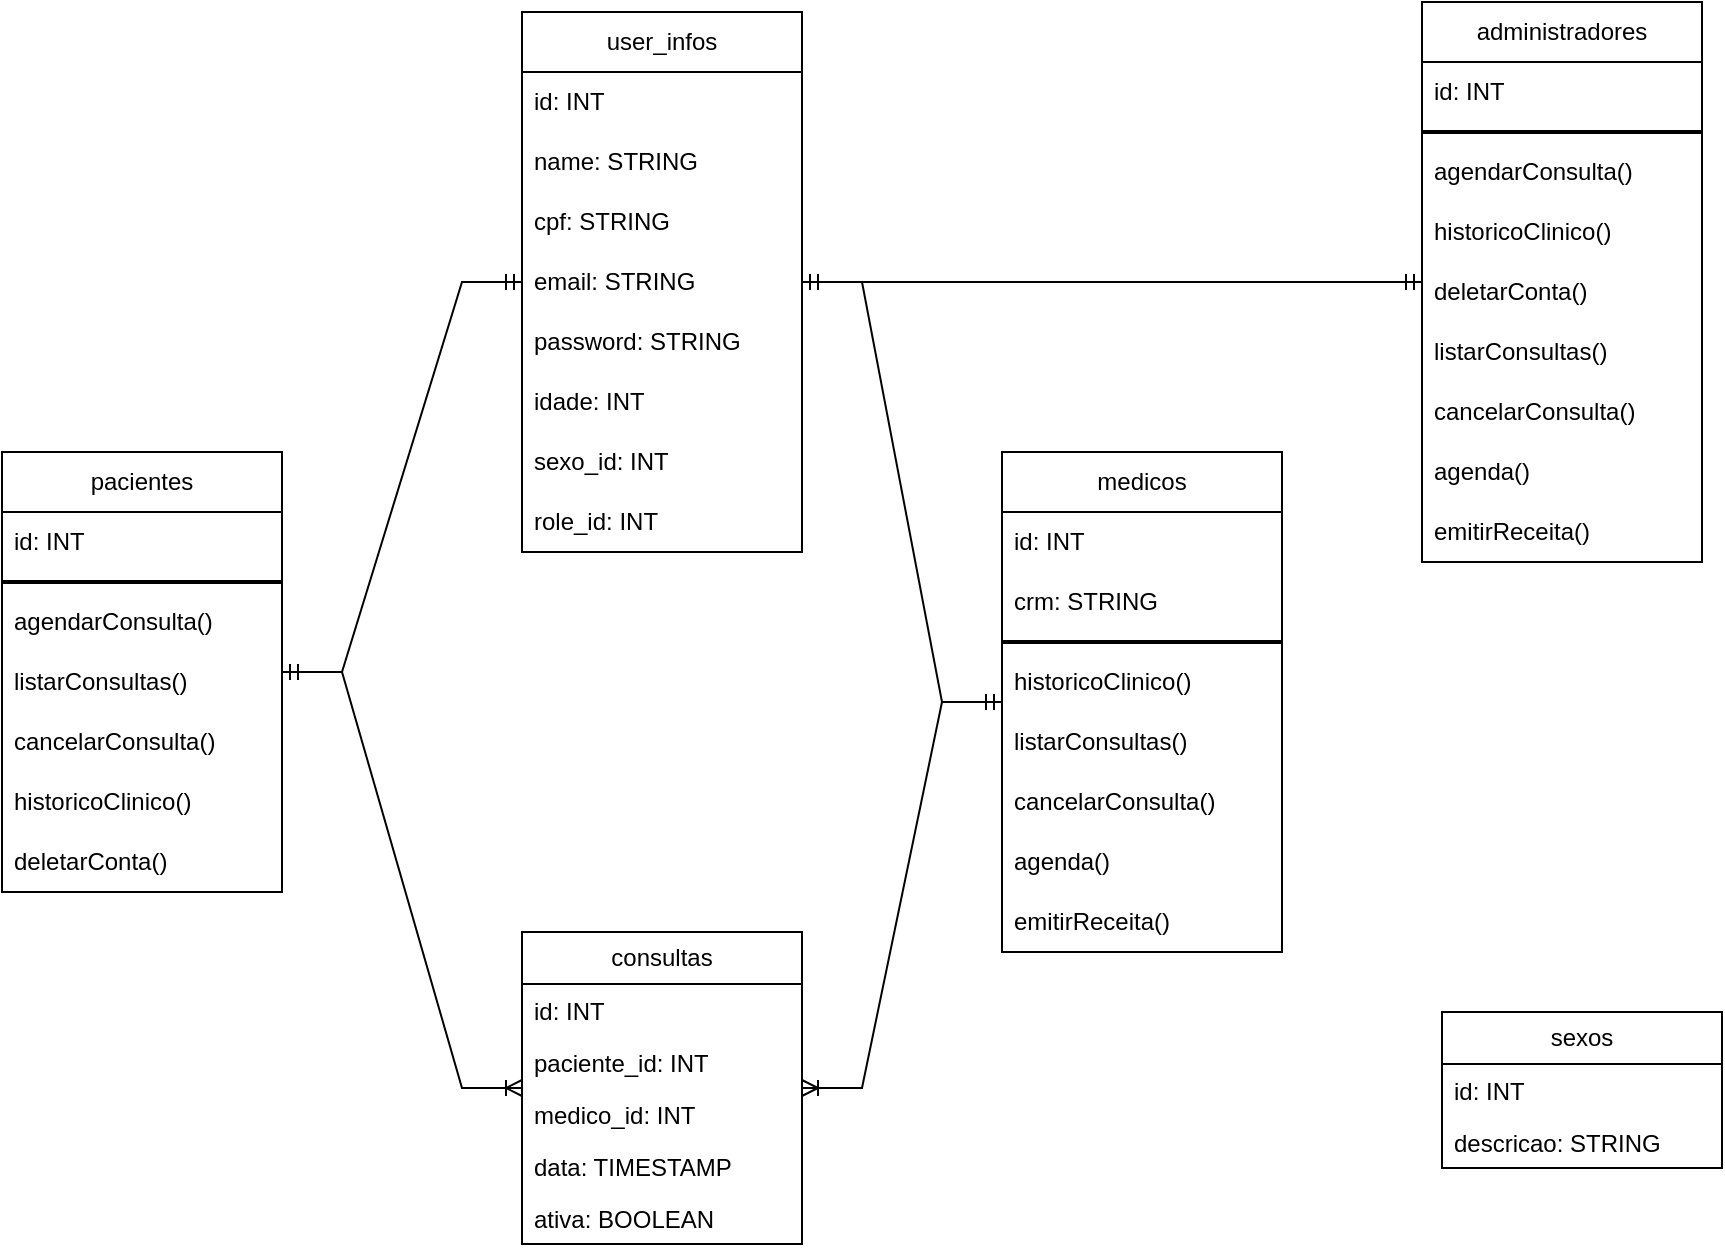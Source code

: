 <mxfile version="27.0.6">
  <diagram name="Page-1" id="pZWq86WVHsPxYU8sGPRG">
    <mxGraphModel dx="1426" dy="795" grid="1" gridSize="10" guides="1" tooltips="1" connect="1" arrows="1" fold="1" page="1" pageScale="1" pageWidth="1920" pageHeight="1200" math="0" shadow="0">
      <root>
        <mxCell id="0" />
        <mxCell id="1" parent="0" />
        <mxCell id="VoGr07nbjzAvGtejG4YY-27" value="pacientes" style="swimlane;fontStyle=0;childLayout=stackLayout;horizontal=1;startSize=30;horizontalStack=0;resizeParent=1;resizeParentMax=0;resizeLast=0;collapsible=1;marginBottom=0;whiteSpace=wrap;html=1;" parent="1" vertex="1">
          <mxGeometry x="90" y="300" width="140" height="220" as="geometry" />
        </mxCell>
        <mxCell id="VoGr07nbjzAvGtejG4YY-28" value="id: INT" style="text;strokeColor=none;fillColor=none;align=left;verticalAlign=middle;spacingLeft=4;spacingRight=4;overflow=hidden;points=[[0,0.5],[1,0.5]];portConstraint=eastwest;rotatable=0;whiteSpace=wrap;html=1;" parent="VoGr07nbjzAvGtejG4YY-27" vertex="1">
          <mxGeometry y="30" width="140" height="30" as="geometry" />
        </mxCell>
        <mxCell id="VoGr07nbjzAvGtejG4YY-35" value="" style="line;strokeWidth=2;html=1;" parent="VoGr07nbjzAvGtejG4YY-27" vertex="1">
          <mxGeometry y="60" width="140" height="10" as="geometry" />
        </mxCell>
        <mxCell id="VoGr07nbjzAvGtejG4YY-34" value="agendarConsulta()" style="text;strokeColor=none;fillColor=none;align=left;verticalAlign=middle;spacingLeft=4;spacingRight=4;overflow=hidden;points=[[0,0.5],[1,0.5]];portConstraint=eastwest;rotatable=0;whiteSpace=wrap;html=1;" parent="VoGr07nbjzAvGtejG4YY-27" vertex="1">
          <mxGeometry y="70" width="140" height="30" as="geometry" />
        </mxCell>
        <mxCell id="VoGr07nbjzAvGtejG4YY-36" value="listarConsultas()" style="text;strokeColor=none;fillColor=none;align=left;verticalAlign=middle;spacingLeft=4;spacingRight=4;overflow=hidden;points=[[0,0.5],[1,0.5]];portConstraint=eastwest;rotatable=0;whiteSpace=wrap;html=1;" parent="VoGr07nbjzAvGtejG4YY-27" vertex="1">
          <mxGeometry y="100" width="140" height="30" as="geometry" />
        </mxCell>
        <mxCell id="VoGr07nbjzAvGtejG4YY-37" value="cancelarConsulta()" style="text;strokeColor=none;fillColor=none;align=left;verticalAlign=middle;spacingLeft=4;spacingRight=4;overflow=hidden;points=[[0,0.5],[1,0.5]];portConstraint=eastwest;rotatable=0;whiteSpace=wrap;html=1;" parent="VoGr07nbjzAvGtejG4YY-27" vertex="1">
          <mxGeometry y="130" width="140" height="30" as="geometry" />
        </mxCell>
        <mxCell id="8RClp5dHiq34Oh_dBMNy-41" value="historicoClinico()" style="text;strokeColor=none;fillColor=none;align=left;verticalAlign=middle;spacingLeft=4;spacingRight=4;overflow=hidden;points=[[0,0.5],[1,0.5]];portConstraint=eastwest;rotatable=0;whiteSpace=wrap;html=1;" parent="VoGr07nbjzAvGtejG4YY-27" vertex="1">
          <mxGeometry y="160" width="140" height="30" as="geometry" />
        </mxCell>
        <mxCell id="HasBtLCdQ_FY71awDlv0-5" value="deletarConta()" style="text;strokeColor=none;fillColor=none;align=left;verticalAlign=middle;spacingLeft=4;spacingRight=4;overflow=hidden;points=[[0,0.5],[1,0.5]];portConstraint=eastwest;rotatable=0;whiteSpace=wrap;html=1;" parent="VoGr07nbjzAvGtejG4YY-27" vertex="1">
          <mxGeometry y="190" width="140" height="30" as="geometry" />
        </mxCell>
        <mxCell id="VoGr07nbjzAvGtejG4YY-38" value="medicos" style="swimlane;fontStyle=0;childLayout=stackLayout;horizontal=1;startSize=30;horizontalStack=0;resizeParent=1;resizeParentMax=0;resizeLast=0;collapsible=1;marginBottom=0;whiteSpace=wrap;html=1;" parent="1" vertex="1">
          <mxGeometry x="590" y="300" width="140" height="250" as="geometry" />
        </mxCell>
        <mxCell id="VoGr07nbjzAvGtejG4YY-39" value="id: INT" style="text;strokeColor=none;fillColor=none;align=left;verticalAlign=middle;spacingLeft=4;spacingRight=4;overflow=hidden;points=[[0,0.5],[1,0.5]];portConstraint=eastwest;rotatable=0;whiteSpace=wrap;html=1;" parent="VoGr07nbjzAvGtejG4YY-38" vertex="1">
          <mxGeometry y="30" width="140" height="30" as="geometry" />
        </mxCell>
        <mxCell id="VoGr07nbjzAvGtejG4YY-49" value="crm: STRING" style="text;strokeColor=none;fillColor=none;align=left;verticalAlign=middle;spacingLeft=4;spacingRight=4;overflow=hidden;points=[[0,0.5],[1,0.5]];portConstraint=eastwest;rotatable=0;whiteSpace=wrap;html=1;" parent="VoGr07nbjzAvGtejG4YY-38" vertex="1">
          <mxGeometry y="60" width="140" height="30" as="geometry" />
        </mxCell>
        <mxCell id="VoGr07nbjzAvGtejG4YY-45" value="" style="line;strokeWidth=2;html=1;" parent="VoGr07nbjzAvGtejG4YY-38" vertex="1">
          <mxGeometry y="90" width="140" height="10" as="geometry" />
        </mxCell>
        <mxCell id="VoGr07nbjzAvGtejG4YY-46" value="historicoClinico()" style="text;strokeColor=none;fillColor=none;align=left;verticalAlign=middle;spacingLeft=4;spacingRight=4;overflow=hidden;points=[[0,0.5],[1,0.5]];portConstraint=eastwest;rotatable=0;whiteSpace=wrap;html=1;" parent="VoGr07nbjzAvGtejG4YY-38" vertex="1">
          <mxGeometry y="100" width="140" height="30" as="geometry" />
        </mxCell>
        <mxCell id="VoGr07nbjzAvGtejG4YY-47" value="listarConsultas()" style="text;strokeColor=none;fillColor=none;align=left;verticalAlign=middle;spacingLeft=4;spacingRight=4;overflow=hidden;points=[[0,0.5],[1,0.5]];portConstraint=eastwest;rotatable=0;whiteSpace=wrap;html=1;" parent="VoGr07nbjzAvGtejG4YY-38" vertex="1">
          <mxGeometry y="130" width="140" height="30" as="geometry" />
        </mxCell>
        <mxCell id="VoGr07nbjzAvGtejG4YY-48" value="cancelarConsulta()" style="text;strokeColor=none;fillColor=none;align=left;verticalAlign=middle;spacingLeft=4;spacingRight=4;overflow=hidden;points=[[0,0.5],[1,0.5]];portConstraint=eastwest;rotatable=0;whiteSpace=wrap;html=1;" parent="VoGr07nbjzAvGtejG4YY-38" vertex="1">
          <mxGeometry y="160" width="140" height="30" as="geometry" />
        </mxCell>
        <mxCell id="8RClp5dHiq34Oh_dBMNy-40" value="agenda()" style="text;strokeColor=none;fillColor=none;align=left;verticalAlign=middle;spacingLeft=4;spacingRight=4;overflow=hidden;points=[[0,0.5],[1,0.5]];portConstraint=eastwest;rotatable=0;whiteSpace=wrap;html=1;" parent="VoGr07nbjzAvGtejG4YY-38" vertex="1">
          <mxGeometry y="190" width="140" height="30" as="geometry" />
        </mxCell>
        <mxCell id="HasBtLCdQ_FY71awDlv0-4" value="emitirReceita()" style="text;strokeColor=none;fillColor=none;align=left;verticalAlign=middle;spacingLeft=4;spacingRight=4;overflow=hidden;points=[[0,0.5],[1,0.5]];portConstraint=eastwest;rotatable=0;whiteSpace=wrap;html=1;" parent="VoGr07nbjzAvGtejG4YY-38" vertex="1">
          <mxGeometry y="220" width="140" height="30" as="geometry" />
        </mxCell>
        <mxCell id="VoGr07nbjzAvGtejG4YY-50" value="administradores" style="swimlane;fontStyle=0;childLayout=stackLayout;horizontal=1;startSize=30;horizontalStack=0;resizeParent=1;resizeParentMax=0;resizeLast=0;collapsible=1;marginBottom=0;whiteSpace=wrap;html=1;" parent="1" vertex="1">
          <mxGeometry x="800" y="75" width="140" height="280" as="geometry" />
        </mxCell>
        <mxCell id="VoGr07nbjzAvGtejG4YY-51" value="id: INT" style="text;strokeColor=none;fillColor=none;align=left;verticalAlign=middle;spacingLeft=4;spacingRight=4;overflow=hidden;points=[[0,0.5],[1,0.5]];portConstraint=eastwest;rotatable=0;whiteSpace=wrap;html=1;" parent="VoGr07nbjzAvGtejG4YY-50" vertex="1">
          <mxGeometry y="30" width="140" height="30" as="geometry" />
        </mxCell>
        <mxCell id="VoGr07nbjzAvGtejG4YY-57" value="" style="line;strokeWidth=2;html=1;" parent="VoGr07nbjzAvGtejG4YY-50" vertex="1">
          <mxGeometry y="60" width="140" height="10" as="geometry" />
        </mxCell>
        <mxCell id="HasBtLCdQ_FY71awDlv0-1" value="agendarConsulta()" style="text;strokeColor=none;fillColor=none;align=left;verticalAlign=middle;spacingLeft=4;spacingRight=4;overflow=hidden;points=[[0,0.5],[1,0.5]];portConstraint=eastwest;rotatable=0;whiteSpace=wrap;html=1;" parent="VoGr07nbjzAvGtejG4YY-50" vertex="1">
          <mxGeometry y="70" width="140" height="30" as="geometry" />
        </mxCell>
        <mxCell id="VoGr07nbjzAvGtejG4YY-58" value="historicoClinico()" style="text;strokeColor=none;fillColor=none;align=left;verticalAlign=middle;spacingLeft=4;spacingRight=4;overflow=hidden;points=[[0,0.5],[1,0.5]];portConstraint=eastwest;rotatable=0;whiteSpace=wrap;html=1;" parent="VoGr07nbjzAvGtejG4YY-50" vertex="1">
          <mxGeometry y="100" width="140" height="30" as="geometry" />
        </mxCell>
        <mxCell id="VoGr07nbjzAvGtejG4YY-62" value="deletarConta()" style="text;strokeColor=none;fillColor=none;align=left;verticalAlign=middle;spacingLeft=4;spacingRight=4;overflow=hidden;points=[[0,0.5],[1,0.5]];portConstraint=eastwest;rotatable=0;whiteSpace=wrap;html=1;" parent="VoGr07nbjzAvGtejG4YY-50" vertex="1">
          <mxGeometry y="130" width="140" height="30" as="geometry" />
        </mxCell>
        <mxCell id="VoGr07nbjzAvGtejG4YY-59" value="listarConsultas()" style="text;strokeColor=none;fillColor=none;align=left;verticalAlign=middle;spacingLeft=4;spacingRight=4;overflow=hidden;points=[[0,0.5],[1,0.5]];portConstraint=eastwest;rotatable=0;whiteSpace=wrap;html=1;" parent="VoGr07nbjzAvGtejG4YY-50" vertex="1">
          <mxGeometry y="160" width="140" height="30" as="geometry" />
        </mxCell>
        <mxCell id="VoGr07nbjzAvGtejG4YY-60" value="cancelarConsulta()" style="text;strokeColor=none;fillColor=none;align=left;verticalAlign=middle;spacingLeft=4;spacingRight=4;overflow=hidden;points=[[0,0.5],[1,0.5]];portConstraint=eastwest;rotatable=0;whiteSpace=wrap;html=1;" parent="VoGr07nbjzAvGtejG4YY-50" vertex="1">
          <mxGeometry y="190" width="140" height="30" as="geometry" />
        </mxCell>
        <mxCell id="HasBtLCdQ_FY71awDlv0-3" value="agenda()" style="text;strokeColor=none;fillColor=none;align=left;verticalAlign=middle;spacingLeft=4;spacingRight=4;overflow=hidden;points=[[0,0.5],[1,0.5]];portConstraint=eastwest;rotatable=0;whiteSpace=wrap;html=1;" parent="VoGr07nbjzAvGtejG4YY-50" vertex="1">
          <mxGeometry y="220" width="140" height="30" as="geometry" />
        </mxCell>
        <mxCell id="HasBtLCdQ_FY71awDlv0-2" value="emitirReceita()" style="text;strokeColor=none;fillColor=none;align=left;verticalAlign=middle;spacingLeft=4;spacingRight=4;overflow=hidden;points=[[0,0.5],[1,0.5]];portConstraint=eastwest;rotatable=0;whiteSpace=wrap;html=1;" parent="VoGr07nbjzAvGtejG4YY-50" vertex="1">
          <mxGeometry y="250" width="140" height="30" as="geometry" />
        </mxCell>
        <mxCell id="VoGr07nbjzAvGtejG4YY-65" value="user_infos" style="swimlane;fontStyle=0;childLayout=stackLayout;horizontal=1;startSize=30;horizontalStack=0;resizeParent=1;resizeParentMax=0;resizeLast=0;collapsible=1;marginBottom=0;whiteSpace=wrap;html=1;" parent="1" vertex="1">
          <mxGeometry x="350" y="80" width="140" height="270" as="geometry" />
        </mxCell>
        <mxCell id="VoGr07nbjzAvGtejG4YY-66" value="id: INT" style="text;strokeColor=none;fillColor=none;align=left;verticalAlign=middle;spacingLeft=4;spacingRight=4;overflow=hidden;points=[[0,0.5],[1,0.5]];portConstraint=eastwest;rotatable=0;whiteSpace=wrap;html=1;" parent="VoGr07nbjzAvGtejG4YY-65" vertex="1">
          <mxGeometry y="30" width="140" height="30" as="geometry" />
        </mxCell>
        <mxCell id="VoGr07nbjzAvGtejG4YY-67" value="name: STRING" style="text;strokeColor=none;fillColor=none;align=left;verticalAlign=middle;spacingLeft=4;spacingRight=4;overflow=hidden;points=[[0,0.5],[1,0.5]];portConstraint=eastwest;rotatable=0;whiteSpace=wrap;html=1;" parent="VoGr07nbjzAvGtejG4YY-65" vertex="1">
          <mxGeometry y="60" width="140" height="30" as="geometry" />
        </mxCell>
        <mxCell id="VoGr07nbjzAvGtejG4YY-68" value="cpf: STRING" style="text;strokeColor=none;fillColor=none;align=left;verticalAlign=middle;spacingLeft=4;spacingRight=4;overflow=hidden;points=[[0,0.5],[1,0.5]];portConstraint=eastwest;rotatable=0;whiteSpace=wrap;html=1;" parent="VoGr07nbjzAvGtejG4YY-65" vertex="1">
          <mxGeometry y="90" width="140" height="30" as="geometry" />
        </mxCell>
        <mxCell id="VoGr07nbjzAvGtejG4YY-69" value="email: STRING" style="text;strokeColor=none;fillColor=none;align=left;verticalAlign=middle;spacingLeft=4;spacingRight=4;overflow=hidden;points=[[0,0.5],[1,0.5]];portConstraint=eastwest;rotatable=0;whiteSpace=wrap;html=1;" parent="VoGr07nbjzAvGtejG4YY-65" vertex="1">
          <mxGeometry y="120" width="140" height="30" as="geometry" />
        </mxCell>
        <mxCell id="VoGr07nbjzAvGtejG4YY-70" value="password: STRING" style="text;strokeColor=none;fillColor=none;align=left;verticalAlign=middle;spacingLeft=4;spacingRight=4;overflow=hidden;points=[[0,0.5],[1,0.5]];portConstraint=eastwest;rotatable=0;whiteSpace=wrap;html=1;" parent="VoGr07nbjzAvGtejG4YY-65" vertex="1">
          <mxGeometry y="150" width="140" height="30" as="geometry" />
        </mxCell>
        <mxCell id="VoGr07nbjzAvGtejG4YY-71" value="idade: INT" style="text;strokeColor=none;fillColor=none;align=left;verticalAlign=middle;spacingLeft=4;spacingRight=4;overflow=hidden;points=[[0,0.5],[1,0.5]];portConstraint=eastwest;rotatable=0;whiteSpace=wrap;html=1;" parent="VoGr07nbjzAvGtejG4YY-65" vertex="1">
          <mxGeometry y="180" width="140" height="30" as="geometry" />
        </mxCell>
        <mxCell id="VoGr07nbjzAvGtejG4YY-73" value="sexo_id: INT" style="text;strokeColor=none;fillColor=none;align=left;verticalAlign=middle;spacingLeft=4;spacingRight=4;overflow=hidden;points=[[0,0.5],[1,0.5]];portConstraint=eastwest;rotatable=0;whiteSpace=wrap;html=1;" parent="VoGr07nbjzAvGtejG4YY-65" vertex="1">
          <mxGeometry y="210" width="140" height="30" as="geometry" />
        </mxCell>
        <mxCell id="Zyxz280O6N7lEOiK9xTT-1" value="role_id: INT" style="text;strokeColor=none;fillColor=none;align=left;verticalAlign=middle;spacingLeft=4;spacingRight=4;overflow=hidden;points=[[0,0.5],[1,0.5]];portConstraint=eastwest;rotatable=0;whiteSpace=wrap;html=1;" parent="VoGr07nbjzAvGtejG4YY-65" vertex="1">
          <mxGeometry y="240" width="140" height="30" as="geometry" />
        </mxCell>
        <mxCell id="8RClp5dHiq34Oh_dBMNy-2" value="" style="edgeStyle=entityRelationEdgeStyle;fontSize=12;html=1;endArrow=ERmandOne;startArrow=ERmandOne;rounded=0;" parent="1" source="VoGr07nbjzAvGtejG4YY-50" target="VoGr07nbjzAvGtejG4YY-65" edge="1">
          <mxGeometry width="100" height="100" relative="1" as="geometry">
            <mxPoint x="650" y="440" as="sourcePoint" />
            <mxPoint x="750" y="340" as="targetPoint" />
          </mxGeometry>
        </mxCell>
        <mxCell id="8RClp5dHiq34Oh_dBMNy-3" value="" style="edgeStyle=entityRelationEdgeStyle;fontSize=12;html=1;endArrow=ERmandOne;startArrow=ERmandOne;rounded=0;" parent="1" source="VoGr07nbjzAvGtejG4YY-38" target="VoGr07nbjzAvGtejG4YY-65" edge="1">
          <mxGeometry width="100" height="100" relative="1" as="geometry">
            <mxPoint x="650" y="440" as="sourcePoint" />
            <mxPoint x="750" y="340" as="targetPoint" />
          </mxGeometry>
        </mxCell>
        <mxCell id="8RClp5dHiq34Oh_dBMNy-4" value="" style="edgeStyle=entityRelationEdgeStyle;fontSize=12;html=1;endArrow=ERmandOne;startArrow=ERmandOne;rounded=0;" parent="1" source="VoGr07nbjzAvGtejG4YY-27" target="VoGr07nbjzAvGtejG4YY-65" edge="1">
          <mxGeometry width="100" height="100" relative="1" as="geometry">
            <mxPoint x="650" y="440" as="sourcePoint" />
            <mxPoint x="750" y="340" as="targetPoint" />
          </mxGeometry>
        </mxCell>
        <mxCell id="8RClp5dHiq34Oh_dBMNy-31" value="consultas" style="swimlane;fontStyle=0;childLayout=stackLayout;horizontal=1;startSize=26;fillColor=none;horizontalStack=0;resizeParent=1;resizeParentMax=0;resizeLast=0;collapsible=1;marginBottom=0;whiteSpace=wrap;html=1;" parent="1" vertex="1">
          <mxGeometry x="350" y="540" width="140" height="156" as="geometry" />
        </mxCell>
        <mxCell id="8RClp5dHiq34Oh_dBMNy-32" value="id: INT" style="text;strokeColor=none;fillColor=none;align=left;verticalAlign=top;spacingLeft=4;spacingRight=4;overflow=hidden;rotatable=0;points=[[0,0.5],[1,0.5]];portConstraint=eastwest;whiteSpace=wrap;html=1;" parent="8RClp5dHiq34Oh_dBMNy-31" vertex="1">
          <mxGeometry y="26" width="140" height="26" as="geometry" />
        </mxCell>
        <mxCell id="8RClp5dHiq34Oh_dBMNy-33" value="paciente_id: INT" style="text;strokeColor=none;fillColor=none;align=left;verticalAlign=top;spacingLeft=4;spacingRight=4;overflow=hidden;rotatable=0;points=[[0,0.5],[1,0.5]];portConstraint=eastwest;whiteSpace=wrap;html=1;" parent="8RClp5dHiq34Oh_dBMNy-31" vertex="1">
          <mxGeometry y="52" width="140" height="26" as="geometry" />
        </mxCell>
        <mxCell id="8RClp5dHiq34Oh_dBMNy-34" value="medico_id: INT" style="text;strokeColor=none;fillColor=none;align=left;verticalAlign=top;spacingLeft=4;spacingRight=4;overflow=hidden;rotatable=0;points=[[0,0.5],[1,0.5]];portConstraint=eastwest;whiteSpace=wrap;html=1;" parent="8RClp5dHiq34Oh_dBMNy-31" vertex="1">
          <mxGeometry y="78" width="140" height="26" as="geometry" />
        </mxCell>
        <mxCell id="8RClp5dHiq34Oh_dBMNy-36" value="data: TIMESTAMP" style="text;strokeColor=none;fillColor=none;align=left;verticalAlign=top;spacingLeft=4;spacingRight=4;overflow=hidden;rotatable=0;points=[[0,0.5],[1,0.5]];portConstraint=eastwest;whiteSpace=wrap;html=1;" parent="8RClp5dHiq34Oh_dBMNy-31" vertex="1">
          <mxGeometry y="104" width="140" height="26" as="geometry" />
        </mxCell>
        <mxCell id="8RClp5dHiq34Oh_dBMNy-35" value="ativa: BOOLEAN" style="text;strokeColor=none;fillColor=none;align=left;verticalAlign=top;spacingLeft=4;spacingRight=4;overflow=hidden;rotatable=0;points=[[0,0.5],[1,0.5]];portConstraint=eastwest;whiteSpace=wrap;html=1;" parent="8RClp5dHiq34Oh_dBMNy-31" vertex="1">
          <mxGeometry y="130" width="140" height="26" as="geometry" />
        </mxCell>
        <mxCell id="8RClp5dHiq34Oh_dBMNy-42" value="" style="edgeStyle=entityRelationEdgeStyle;fontSize=12;html=1;endArrow=ERoneToMany;rounded=0;" parent="1" source="VoGr07nbjzAvGtejG4YY-27" target="8RClp5dHiq34Oh_dBMNy-31" edge="1">
          <mxGeometry width="100" height="100" relative="1" as="geometry">
            <mxPoint x="670" y="560" as="sourcePoint" />
            <mxPoint x="770" y="460" as="targetPoint" />
          </mxGeometry>
        </mxCell>
        <mxCell id="8RClp5dHiq34Oh_dBMNy-43" value="" style="edgeStyle=entityRelationEdgeStyle;fontSize=12;html=1;endArrow=ERoneToMany;rounded=0;" parent="1" source="VoGr07nbjzAvGtejG4YY-38" target="8RClp5dHiq34Oh_dBMNy-31" edge="1">
          <mxGeometry width="100" height="100" relative="1" as="geometry">
            <mxPoint x="670" y="560" as="sourcePoint" />
            <mxPoint x="770" y="460" as="targetPoint" />
          </mxGeometry>
        </mxCell>
        <mxCell id="0jo7nzyhVkATF3KCMpKe-1" value="sexos" style="swimlane;fontStyle=0;childLayout=stackLayout;horizontal=1;startSize=26;fillColor=none;horizontalStack=0;resizeParent=1;resizeParentMax=0;resizeLast=0;collapsible=1;marginBottom=0;whiteSpace=wrap;html=1;" vertex="1" parent="1">
          <mxGeometry x="810" y="580" width="140" height="78" as="geometry" />
        </mxCell>
        <mxCell id="0jo7nzyhVkATF3KCMpKe-2" value="id: INT" style="text;strokeColor=none;fillColor=none;align=left;verticalAlign=top;spacingLeft=4;spacingRight=4;overflow=hidden;rotatable=0;points=[[0,0.5],[1,0.5]];portConstraint=eastwest;whiteSpace=wrap;html=1;" vertex="1" parent="0jo7nzyhVkATF3KCMpKe-1">
          <mxGeometry y="26" width="140" height="26" as="geometry" />
        </mxCell>
        <mxCell id="0jo7nzyhVkATF3KCMpKe-3" value="descricao: STRING" style="text;strokeColor=none;fillColor=none;align=left;verticalAlign=top;spacingLeft=4;spacingRight=4;overflow=hidden;rotatable=0;points=[[0,0.5],[1,0.5]];portConstraint=eastwest;whiteSpace=wrap;html=1;" vertex="1" parent="0jo7nzyhVkATF3KCMpKe-1">
          <mxGeometry y="52" width="140" height="26" as="geometry" />
        </mxCell>
      </root>
    </mxGraphModel>
  </diagram>
</mxfile>
